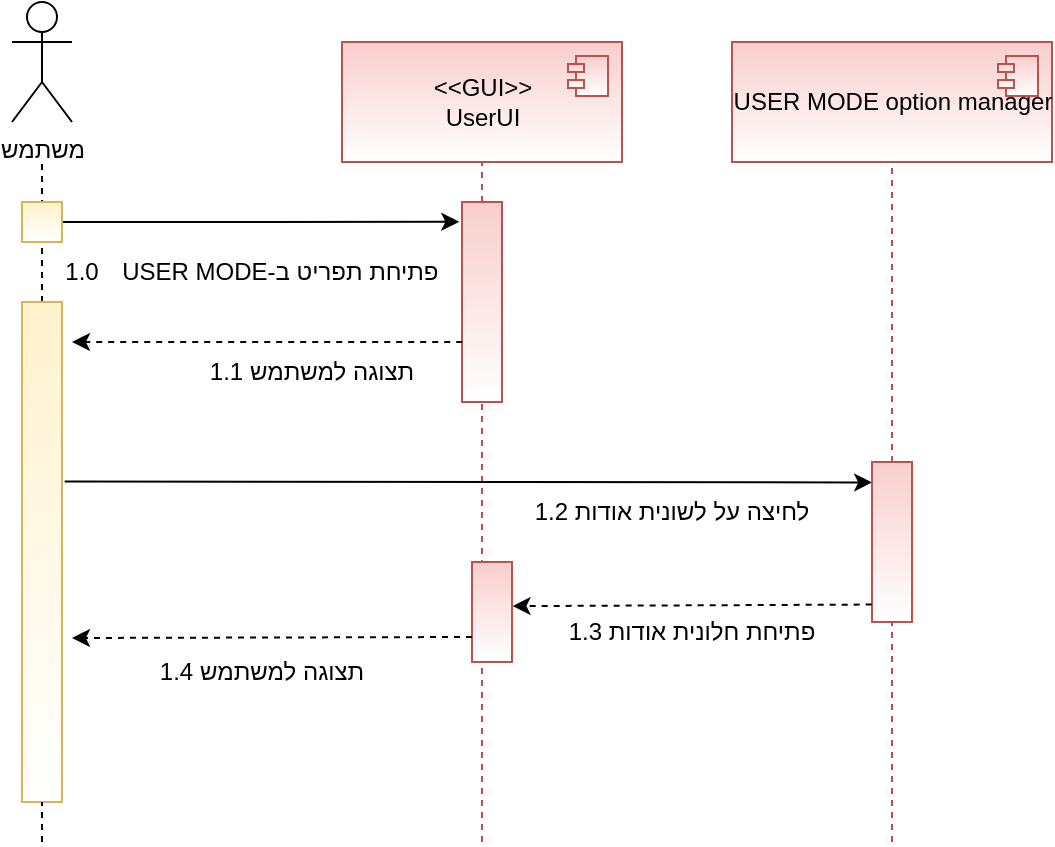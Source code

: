 <mxfile version="16.5.1" type="device"><diagram id="NQNrdyokiaG8pjqe4-te" name="Page-1"><mxGraphModel dx="1038" dy="649" grid="1" gridSize="10" guides="1" tooltips="1" connect="1" arrows="1" fold="1" page="1" pageScale="1" pageWidth="850" pageHeight="1100" math="0" shadow="0"><root><mxCell id="0"/><mxCell id="1" parent="0"/><mxCell id="AaOAH2jstlv7ZCyAOt1M-46" value="משתמש" style="shape=umlActor;verticalLabelPosition=bottom;verticalAlign=top;html=1;outlineConnect=0;gradientColor=#ffffff;" parent="1" vertex="1"><mxGeometry x="40" y="40" width="30" height="60" as="geometry"/></mxCell><mxCell id="AaOAH2jstlv7ZCyAOt1M-47" value="" style="endArrow=none;dashed=1;html=1;rounded=0;startArrow=none;" parent="1" source="AaOAH2jstlv7ZCyAOt1M-55" edge="1"><mxGeometry width="50" height="50" relative="1" as="geometry"><mxPoint x="55" y="500" as="sourcePoint"/><mxPoint x="55" y="120" as="targetPoint"/></mxGeometry></mxCell><mxCell id="AaOAH2jstlv7ZCyAOt1M-48" value="" style="endArrow=none;dashed=1;html=1;rounded=0;entryX=0.5;entryY=1;entryDx=0;entryDy=0;fillColor=#f8cecc;strokeColor=#b85450;startArrow=none;" parent="1" source="AaOAH2jstlv7ZCyAOt1M-52" edge="1"><mxGeometry width="50" height="50" relative="1" as="geometry"><mxPoint x="275" y="510" as="sourcePoint"/><mxPoint x="275" y="120" as="targetPoint"/></mxGeometry></mxCell><mxCell id="AaOAH2jstlv7ZCyAOt1M-49" value="" style="endArrow=none;dashed=1;html=1;rounded=0;entryX=0.5;entryY=1;entryDx=0;entryDy=0;fillColor=#f8cecc;strokeColor=#b85450;startArrow=none;" parent="1" source="AaOAH2jstlv7ZCyAOt1M-68" edge="1"><mxGeometry width="50" height="50" relative="1" as="geometry"><mxPoint x="475" y="520" as="sourcePoint"/><mxPoint x="480" y="120" as="targetPoint"/></mxGeometry></mxCell><mxCell id="AaOAH2jstlv7ZCyAOt1M-50" style="edgeStyle=orthogonalEdgeStyle;rounded=0;orthogonalLoop=1;jettySize=auto;html=1;entryX=-0.067;entryY=0.099;entryDx=0;entryDy=0;entryPerimeter=0;" parent="1" source="AaOAH2jstlv7ZCyAOt1M-51" target="AaOAH2jstlv7ZCyAOt1M-52" edge="1"><mxGeometry relative="1" as="geometry"><mxPoint x="200" y="154" as="targetPoint"/></mxGeometry></mxCell><mxCell id="AaOAH2jstlv7ZCyAOt1M-51" value="" style="rounded=0;whiteSpace=wrap;html=1;fillColor=#fff2cc;strokeColor=#d6b656;gradientColor=#ffffff;" parent="1" vertex="1"><mxGeometry x="45" y="140" width="20" height="20" as="geometry"/></mxCell><mxCell id="AaOAH2jstlv7ZCyAOt1M-52" value="" style="rounded=0;whiteSpace=wrap;html=1;fillColor=#f8cecc;strokeColor=#b85450;gradientColor=#ffffff;" parent="1" vertex="1"><mxGeometry x="265" y="140" width="20" height="100" as="geometry"/></mxCell><mxCell id="AaOAH2jstlv7ZCyAOt1M-53" value="" style="endArrow=none;dashed=1;html=1;rounded=0;entryX=0.5;entryY=1;entryDx=0;entryDy=0;fillColor=#f8cecc;strokeColor=#b85450;" parent="1" target="AaOAH2jstlv7ZCyAOt1M-52" edge="1"><mxGeometry width="50" height="50" relative="1" as="geometry"><mxPoint x="275" y="460" as="sourcePoint"/><mxPoint x="275" y="120" as="targetPoint"/></mxGeometry></mxCell><mxCell id="AaOAH2jstlv7ZCyAOt1M-54" value="פתיחת תפריט ב-USER MODE&amp;nbsp;" style="text;html=1;strokeColor=none;fillColor=none;align=center;verticalAlign=middle;whiteSpace=wrap;rounded=0;textDirection=rtl;" parent="1" vertex="1"><mxGeometry x="90" y="160" width="165" height="30" as="geometry"/></mxCell><mxCell id="AaOAH2jstlv7ZCyAOt1M-55" value="" style="rounded=0;whiteSpace=wrap;html=1;fillColor=#fff2cc;strokeColor=#d6b656;gradientColor=#ffffff;" parent="1" vertex="1"><mxGeometry x="45" y="190" width="20" height="250" as="geometry"/></mxCell><mxCell id="AaOAH2jstlv7ZCyAOt1M-56" value="" style="endArrow=none;dashed=1;html=1;rounded=0;" parent="1" target="AaOAH2jstlv7ZCyAOt1M-55" edge="1"><mxGeometry width="50" height="50" relative="1" as="geometry"><mxPoint x="55" y="460" as="sourcePoint"/><mxPoint x="55" y="120" as="targetPoint"/></mxGeometry></mxCell><mxCell id="AaOAH2jstlv7ZCyAOt1M-57" value="" style="endArrow=classic;html=1;rounded=0;exitX=0.006;exitY=0.7;exitDx=0;exitDy=0;exitPerimeter=0;dashed=1;" parent="1" source="AaOAH2jstlv7ZCyAOt1M-52" edge="1"><mxGeometry width="50" height="50" relative="1" as="geometry"><mxPoint x="250" y="209" as="sourcePoint"/><mxPoint x="70" y="210" as="targetPoint"/></mxGeometry></mxCell><mxCell id="AaOAH2jstlv7ZCyAOt1M-58" value="תצוגה למשתמש 1.1" style="text;html=1;strokeColor=none;fillColor=none;align=center;verticalAlign=middle;whiteSpace=wrap;rounded=0;textDirection=rtl;" parent="1" vertex="1"><mxGeometry x="135" y="210" width="110" height="30" as="geometry"/></mxCell><mxCell id="AaOAH2jstlv7ZCyAOt1M-60" value="" style="endArrow=classic;html=1;rounded=0;entryX=0.004;entryY=0.128;entryDx=0;entryDy=0;entryPerimeter=0;exitX=1.067;exitY=0.359;exitDx=0;exitDy=0;exitPerimeter=0;" parent="1" source="AaOAH2jstlv7ZCyAOt1M-55" target="AaOAH2jstlv7ZCyAOt1M-68" edge="1"><mxGeometry width="50" height="50" relative="1" as="geometry"><mxPoint x="125" y="299" as="sourcePoint"/><mxPoint x="465" y="283" as="targetPoint"/></mxGeometry></mxCell><mxCell id="AaOAH2jstlv7ZCyAOt1M-61" value="לחיצה על לשונית אודות 1.2" style="text;html=1;strokeColor=none;fillColor=none;align=center;verticalAlign=middle;whiteSpace=wrap;rounded=0;textDirection=rtl;" parent="1" vertex="1"><mxGeometry x="270" y="280" width="200" height="30" as="geometry"/></mxCell><mxCell id="AaOAH2jstlv7ZCyAOt1M-62" value="&lt;span&gt;&amp;lt;&amp;lt;GUI&amp;gt;&amp;gt;&lt;/span&gt;&lt;br&gt;&lt;span&gt;UserUI&lt;/span&gt;" style="html=1;dropTarget=0;fillColor=#f8cecc;strokeColor=#b85450;gradientColor=#ffffff;" parent="1" vertex="1"><mxGeometry x="205" y="60" width="140" height="60" as="geometry"/></mxCell><mxCell id="AaOAH2jstlv7ZCyAOt1M-63" value="" style="shape=module;jettyWidth=8;jettyHeight=4;fillColor=#f8cecc;strokeColor=#b85450;gradientColor=#ffffff;" parent="AaOAH2jstlv7ZCyAOt1M-62" vertex="1"><mxGeometry x="1" width="20" height="20" relative="1" as="geometry"><mxPoint x="-27" y="7" as="offset"/></mxGeometry></mxCell><mxCell id="AaOAH2jstlv7ZCyAOt1M-68" value="" style="rounded=0;whiteSpace=wrap;html=1;fillColor=#f8cecc;strokeColor=#b85450;gradientColor=#ffffff;" parent="1" vertex="1"><mxGeometry x="470" y="270" width="20" height="80" as="geometry"/></mxCell><mxCell id="AaOAH2jstlv7ZCyAOt1M-69" value="" style="endArrow=none;dashed=1;html=1;rounded=0;entryX=0.5;entryY=1;entryDx=0;entryDy=0;fillColor=#f8cecc;strokeColor=#b85450;" parent="1" target="AaOAH2jstlv7ZCyAOt1M-68" edge="1"><mxGeometry width="50" height="50" relative="1" as="geometry"><mxPoint x="480" y="460" as="sourcePoint"/><mxPoint x="475" y="160" as="targetPoint"/></mxGeometry></mxCell><mxCell id="AaOAH2jstlv7ZCyAOt1M-75" value="פתיחת חלונית אודות 1.3" style="text;html=1;strokeColor=none;fillColor=none;align=center;verticalAlign=middle;whiteSpace=wrap;rounded=0;textDirection=rtl;" parent="1" vertex="1"><mxGeometry x="280" y="340" width="200" height="30" as="geometry"/></mxCell><mxCell id="AaOAH2jstlv7ZCyAOt1M-76" value="" style="rounded=0;whiteSpace=wrap;html=1;fillColor=#f8cecc;strokeColor=#b85450;gradientColor=#ffffff;" parent="1" vertex="1"><mxGeometry x="270" y="320" width="20" height="50" as="geometry"/></mxCell><mxCell id="AaOAH2jstlv7ZCyAOt1M-89" value="תצוגה למשתמש 1.4" style="text;html=1;strokeColor=none;fillColor=none;align=center;verticalAlign=middle;whiteSpace=wrap;rounded=0;textDirection=rtl;" parent="1" vertex="1"><mxGeometry x="110" y="360" width="110" height="30" as="geometry"/></mxCell><mxCell id="OTiqMCp2tDmLmmx-U4D0-1" value="1.0" style="text;html=1;strokeColor=none;fillColor=none;align=center;verticalAlign=middle;whiteSpace=wrap;rounded=0;" parent="1" vertex="1"><mxGeometry x="65" y="160" width="20" height="30" as="geometry"/></mxCell><mxCell id="mBlaZ0nSmhgrQR17tkNB-1" value="" style="endArrow=classic;html=1;rounded=0;exitX=-0.008;exitY=0.891;exitDx=0;exitDy=0;entryX=1.013;entryY=0.441;entryDx=0;entryDy=0;exitPerimeter=0;entryPerimeter=0;dashed=1;" parent="1" source="AaOAH2jstlv7ZCyAOt1M-68" target="AaOAH2jstlv7ZCyAOt1M-76" edge="1"><mxGeometry width="50" height="50" relative="1" as="geometry"><mxPoint x="670" y="382.5" as="sourcePoint"/><mxPoint x="410" y="260" as="targetPoint"/></mxGeometry></mxCell><mxCell id="mBlaZ0nSmhgrQR17tkNB-2" value="" style="endArrow=classic;html=1;rounded=0;exitX=0;exitY=0.75;exitDx=0;exitDy=0;dashed=1;" parent="1" source="AaOAH2jstlv7ZCyAOt1M-76" edge="1"><mxGeometry width="50" height="50" relative="1" as="geometry"><mxPoint x="190" y="320" as="sourcePoint"/><mxPoint x="70" y="358" as="targetPoint"/></mxGeometry></mxCell><mxCell id="QMmhuzrEk4Kag3TRdAuG-1" value="&lt;span&gt;USER MODE option manager&lt;/span&gt;" style="html=1;dropTarget=0;fillColor=#f8cecc;strokeColor=#b85450;gradientColor=#ffffff;" parent="1" vertex="1"><mxGeometry x="400" y="60" width="160" height="60" as="geometry"/></mxCell><mxCell id="QMmhuzrEk4Kag3TRdAuG-2" value="" style="shape=module;jettyWidth=8;jettyHeight=4;fillColor=#f8cecc;strokeColor=#b85450;gradientColor=#ffffff;" parent="QMmhuzrEk4Kag3TRdAuG-1" vertex="1"><mxGeometry x="1" width="20" height="20" relative="1" as="geometry"><mxPoint x="-27" y="7" as="offset"/></mxGeometry></mxCell></root></mxGraphModel></diagram></mxfile>